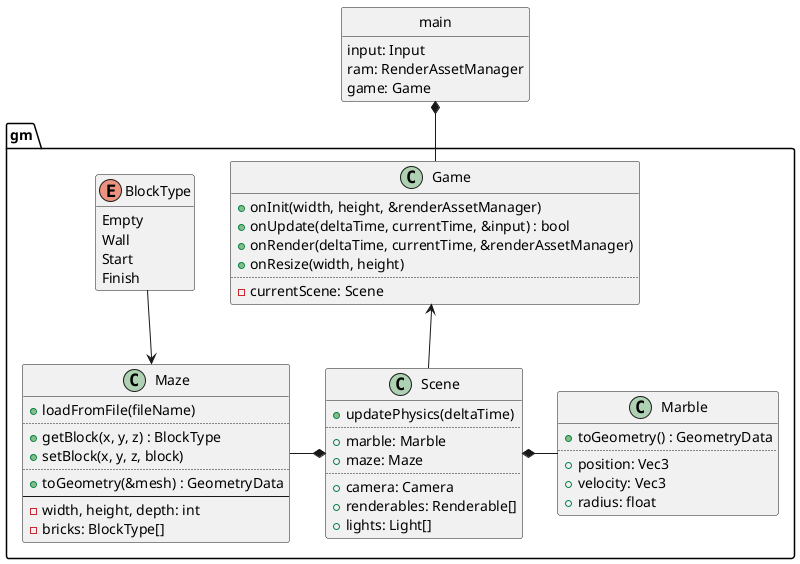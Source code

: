 @startuml
set separator ::

class gm::Game {
	+onInit(width, height, &renderAssetManager)
	+onUpdate(deltaTime, currentTime, &input) : bool
	+onRender(deltaTime, currentTime, &renderAssetManager)
	+onResize(width, height)
	..
	-currentScene: Scene
}

class gm::Scene {
	+updatePhysics(deltaTime)
	..
	+marble: Marble
	+maze: Maze
	..
	+camera: Camera
	+renderables: Renderable[]
	+lights: Light[]
}

enum gm::BlockType {
	Empty
	Wall
	Start
	Finish
}
hide BlockType methods

class gm::Maze {
	+loadFromFile(fileName)
	..
	+getBlock(x, y, z) : BlockType
	+setBlock(x, y, z, block)
	..
	+toGeometry(&mesh) : GeometryData
	--
	-width, height, depth: int
	-bricks: BlockType[]
}

class gm::Marble {
	+toGeometry() : GeometryData
	..
	+position: Vec3
	+velocity: Vec3
	+radius: float
}

class main {
	input: Input
	ram: RenderAssetManager
	game: Game
}
hide main circle
hide main methods

main *-- Game
Game <-- Scene

Maze <-up- BlockType

Scene *-left- Maze
Scene *-right- Marble

@enduml
